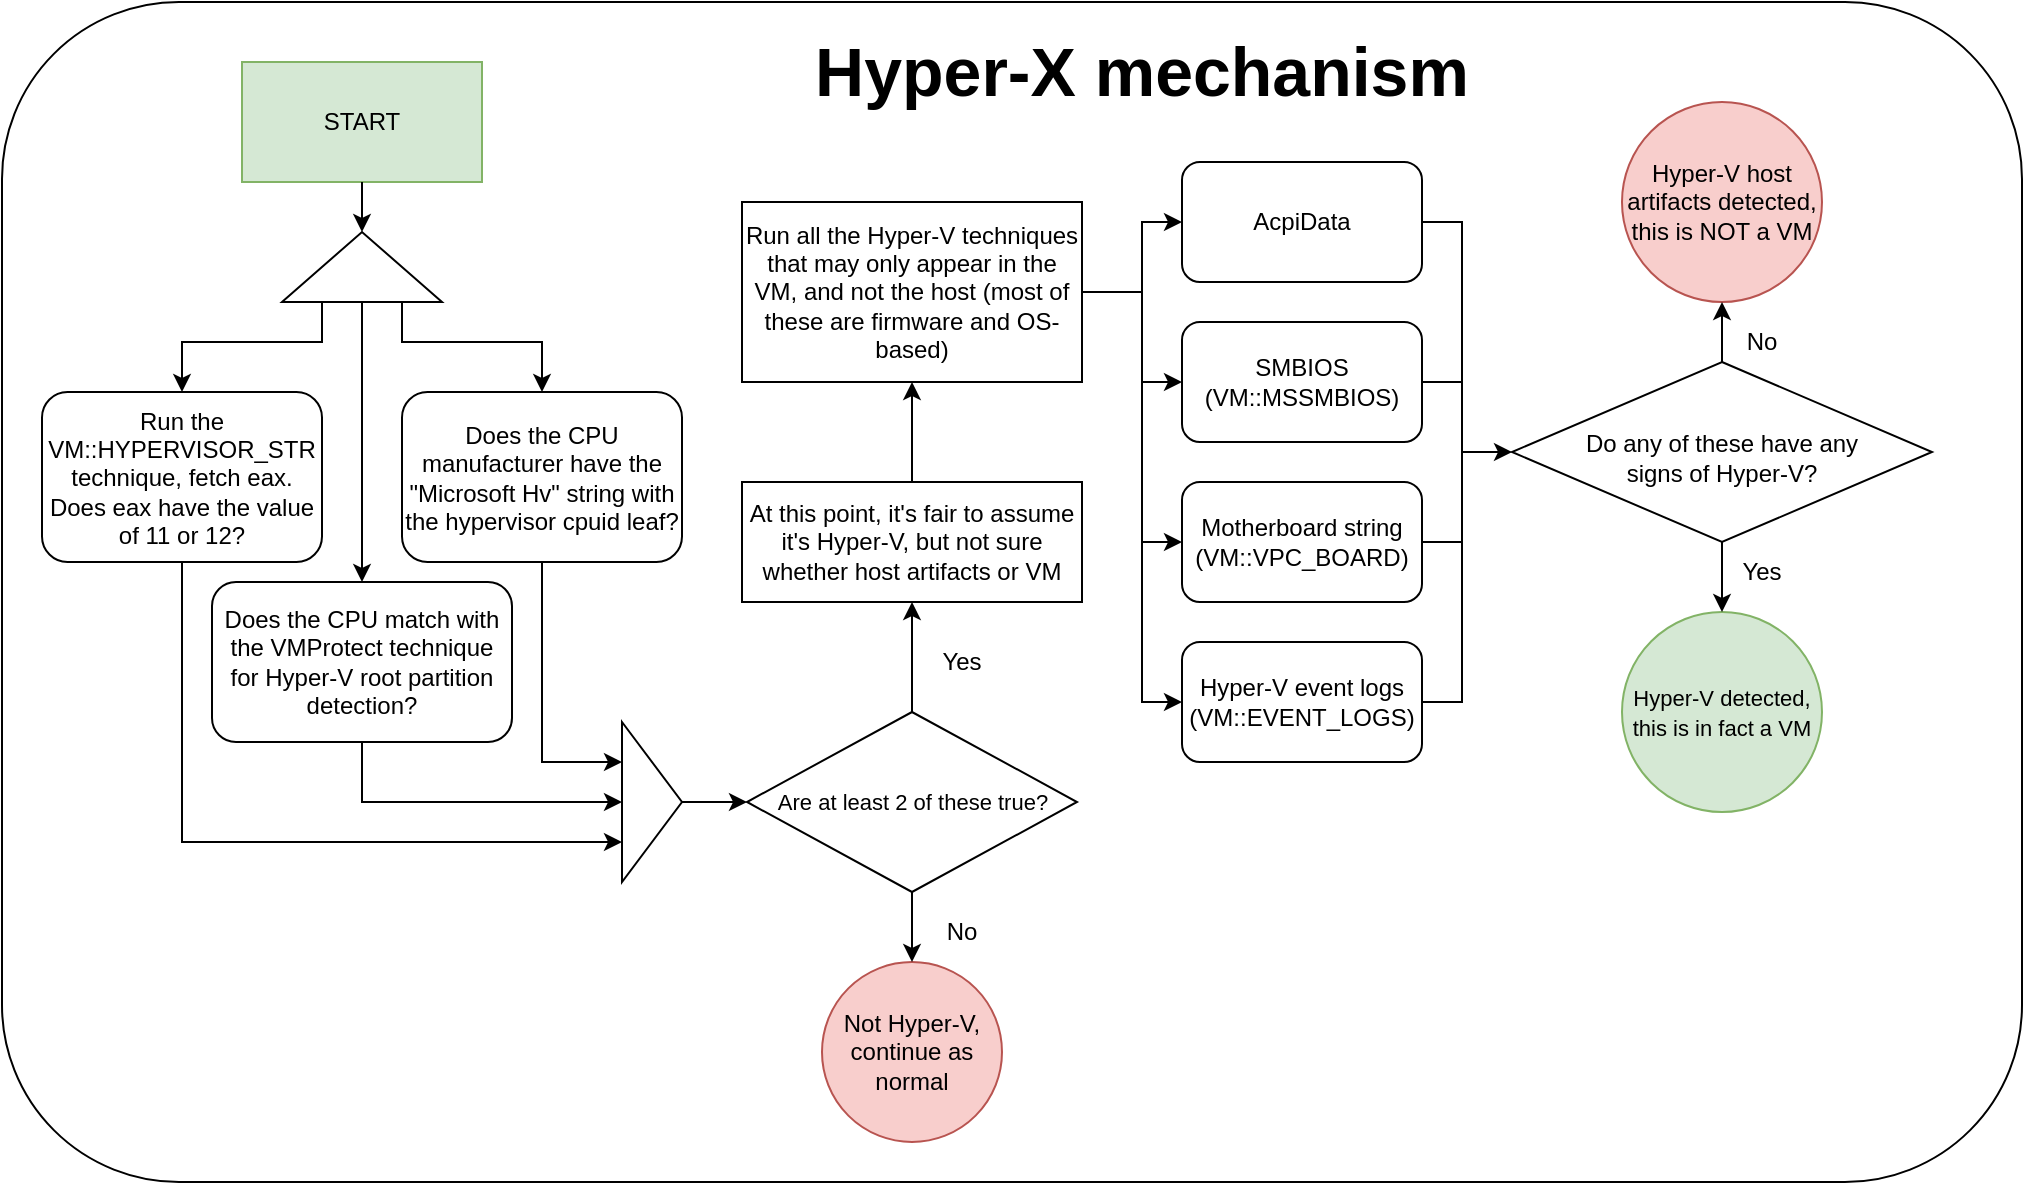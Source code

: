 <mxfile version="24.7.17">
  <diagram name="Page-1" id="zGf0Ftu6_07F7baFzf_Y">
    <mxGraphModel dx="1920" dy="788" grid="1" gridSize="10" guides="1" tooltips="1" connect="1" arrows="1" fold="1" page="1" pageScale="1" pageWidth="850" pageHeight="1100" math="0" shadow="0">
      <root>
        <mxCell id="0" />
        <mxCell id="1" parent="0" />
        <mxCell id="x2cThCooTCoZfJnJUzE6-1" value="" style="rounded=1;whiteSpace=wrap;html=1;" parent="1" vertex="1">
          <mxGeometry x="-10" y="150" width="1010" height="590" as="geometry" />
        </mxCell>
        <mxCell id="x2cThCooTCoZfJnJUzE6-2" value="START" style="rounded=0;whiteSpace=wrap;html=1;fillColor=#d5e8d4;strokeColor=#82b366;" parent="1" vertex="1">
          <mxGeometry x="110" y="180" width="120" height="60" as="geometry" />
        </mxCell>
        <mxCell id="x2cThCooTCoZfJnJUzE6-3" value="&lt;div&gt;Run the VM::HYPERVISOR_STR&lt;/div&gt;&lt;div&gt;technique, fetch eax. Does eax have the value of 11 or 12?&lt;br&gt;&lt;/div&gt;" style="rounded=1;whiteSpace=wrap;html=1;" parent="1" vertex="1">
          <mxGeometry x="10" y="345" width="140" height="85" as="geometry" />
        </mxCell>
        <mxCell id="x2cThCooTCoZfJnJUzE6-8" value="Hyper-X mechanism" style="text;html=1;align=center;verticalAlign=middle;whiteSpace=wrap;rounded=0;fontSize=34;fontStyle=1" parent="1" vertex="1">
          <mxGeometry x="360" y="170" width="400" height="30" as="geometry" />
        </mxCell>
        <mxCell id="x2cThCooTCoZfJnJUzE6-10" value="Not Hyper-V, continue as normal" style="ellipse;whiteSpace=wrap;html=1;aspect=fixed;fillColor=#f8cecc;strokeColor=#b85450;" parent="1" vertex="1">
          <mxGeometry x="400" y="630" width="90" height="90" as="geometry" />
        </mxCell>
        <mxCell id="x2cThCooTCoZfJnJUzE6-17" value="At this point, it&#39;s fair to assume it&#39;s Hyper-V, but not sure whether host artifacts or VM" style="rounded=0;whiteSpace=wrap;html=1;" parent="1" vertex="1">
          <mxGeometry x="360" y="390" width="170" height="60" as="geometry" />
        </mxCell>
        <mxCell id="x2cThCooTCoZfJnJUzE6-20" value="Run all the Hyper-V techniques that may only appear in the VM, and not the host (most of these are firmware and OS-based)" style="rounded=0;whiteSpace=wrap;html=1;" parent="1" vertex="1">
          <mxGeometry x="360" y="250" width="170" height="90" as="geometry" />
        </mxCell>
        <mxCell id="x2cThCooTCoZfJnJUzE6-21" value="" style="endArrow=classic;html=1;rounded=0;entryX=0.5;entryY=1;entryDx=0;entryDy=0;exitX=0.5;exitY=0;exitDx=0;exitDy=0;" parent="1" source="x2cThCooTCoZfJnJUzE6-17" target="x2cThCooTCoZfJnJUzE6-20" edge="1">
          <mxGeometry width="50" height="50" relative="1" as="geometry">
            <mxPoint x="400" y="440" as="sourcePoint" />
            <mxPoint x="450" y="390" as="targetPoint" />
          </mxGeometry>
        </mxCell>
        <mxCell id="x2cThCooTCoZfJnJUzE6-22" value="AcpiData" style="rounded=1;whiteSpace=wrap;html=1;" parent="1" vertex="1">
          <mxGeometry x="580" y="230" width="120" height="60" as="geometry" />
        </mxCell>
        <mxCell id="x2cThCooTCoZfJnJUzE6-23" value="SMBIOS&lt;br&gt;(VM::MSSMBIOS)" style="rounded=1;whiteSpace=wrap;html=1;" parent="1" vertex="1">
          <mxGeometry x="580" y="310" width="120" height="60" as="geometry" />
        </mxCell>
        <mxCell id="x2cThCooTCoZfJnJUzE6-24" value="Motherboard string&lt;br&gt;(VM::VPC_BOARD)" style="rounded=1;whiteSpace=wrap;html=1;" parent="1" vertex="1">
          <mxGeometry x="580" y="390" width="120" height="60" as="geometry" />
        </mxCell>
        <mxCell id="x2cThCooTCoZfJnJUzE6-25" value="Hyper-V event logs&lt;br&gt;(VM::EVENT_LOGS)" style="rounded=1;whiteSpace=wrap;html=1;" parent="1" vertex="1">
          <mxGeometry x="580" y="470" width="120" height="60" as="geometry" />
        </mxCell>
        <mxCell id="x2cThCooTCoZfJnJUzE6-26" value="" style="endArrow=classic;html=1;rounded=0;exitX=1;exitY=0.5;exitDx=0;exitDy=0;entryX=0;entryY=0.5;entryDx=0;entryDy=0;" parent="1" source="x2cThCooTCoZfJnJUzE6-20" target="x2cThCooTCoZfJnJUzE6-22" edge="1">
          <mxGeometry width="50" height="50" relative="1" as="geometry">
            <mxPoint x="690" y="440" as="sourcePoint" />
            <mxPoint x="740" y="390" as="targetPoint" />
            <Array as="points">
              <mxPoint x="560" y="295" />
              <mxPoint x="560" y="260" />
            </Array>
          </mxGeometry>
        </mxCell>
        <mxCell id="x2cThCooTCoZfJnJUzE6-27" value="" style="endArrow=classic;html=1;rounded=0;entryX=0;entryY=0.5;entryDx=0;entryDy=0;" parent="1" target="x2cThCooTCoZfJnJUzE6-23" edge="1">
          <mxGeometry width="50" height="50" relative="1" as="geometry">
            <mxPoint x="560" y="290" as="sourcePoint" />
            <mxPoint x="740" y="390" as="targetPoint" />
            <Array as="points">
              <mxPoint x="560" y="340" />
            </Array>
          </mxGeometry>
        </mxCell>
        <mxCell id="x2cThCooTCoZfJnJUzE6-28" value="" style="endArrow=classic;html=1;rounded=0;entryX=0;entryY=0.5;entryDx=0;entryDy=0;" parent="1" target="x2cThCooTCoZfJnJUzE6-24" edge="1">
          <mxGeometry width="50" height="50" relative="1" as="geometry">
            <mxPoint x="560" y="340" as="sourcePoint" />
            <mxPoint x="740" y="390" as="targetPoint" />
            <Array as="points">
              <mxPoint x="560" y="420" />
            </Array>
          </mxGeometry>
        </mxCell>
        <mxCell id="x2cThCooTCoZfJnJUzE6-29" value="" style="endArrow=classic;html=1;rounded=0;entryX=0;entryY=0.5;entryDx=0;entryDy=0;" parent="1" target="x2cThCooTCoZfJnJUzE6-25" edge="1">
          <mxGeometry width="50" height="50" relative="1" as="geometry">
            <mxPoint x="560" y="410" as="sourcePoint" />
            <mxPoint x="740" y="390" as="targetPoint" />
            <Array as="points">
              <mxPoint x="560" y="500" />
            </Array>
          </mxGeometry>
        </mxCell>
        <mxCell id="x2cThCooTCoZfJnJUzE6-30" value="" style="endArrow=classic;html=1;rounded=0;exitX=1;exitY=0.5;exitDx=0;exitDy=0;entryX=0;entryY=0.5;entryDx=0;entryDy=0;" parent="1" source="x2cThCooTCoZfJnJUzE6-22" target="x2cThCooTCoZfJnJUzE6-31" edge="1">
          <mxGeometry width="50" height="50" relative="1" as="geometry">
            <mxPoint x="690" y="440" as="sourcePoint" />
            <mxPoint x="740" y="390" as="targetPoint" />
            <Array as="points">
              <mxPoint x="720" y="260" />
              <mxPoint x="720" y="375" />
            </Array>
          </mxGeometry>
        </mxCell>
        <mxCell id="x2cThCooTCoZfJnJUzE6-31" value="Do any of these have any&lt;br&gt;signs of Hyper-V?" style="rhombus;whiteSpace=wrap;html=1;spacingTop=6;" parent="1" vertex="1">
          <mxGeometry x="745" y="330" width="210" height="90" as="geometry" />
        </mxCell>
        <mxCell id="x2cThCooTCoZfJnJUzE6-32" value="&lt;font style=&quot;font-size: 11px;&quot;&gt;Hyper-V detected, this is in fact a VM&lt;/font&gt;" style="ellipse;whiteSpace=wrap;html=1;aspect=fixed;fillColor=#d5e8d4;strokeColor=#82b366;" parent="1" vertex="1">
          <mxGeometry x="800" y="455" width="100" height="100" as="geometry" />
        </mxCell>
        <mxCell id="x2cThCooTCoZfJnJUzE6-33" value="Hyper-V host artifacts detected, this is NOT a VM" style="ellipse;whiteSpace=wrap;html=1;aspect=fixed;fillColor=#f8cecc;strokeColor=#b85450;" parent="1" vertex="1">
          <mxGeometry x="800" y="200" width="100" height="100" as="geometry" />
        </mxCell>
        <mxCell id="x2cThCooTCoZfJnJUzE6-34" value="" style="endArrow=none;html=1;rounded=0;exitX=1;exitY=0.5;exitDx=0;exitDy=0;endFill=0;" parent="1" source="x2cThCooTCoZfJnJUzE6-23" edge="1">
          <mxGeometry width="50" height="50" relative="1" as="geometry">
            <mxPoint x="690" y="440" as="sourcePoint" />
            <mxPoint x="720" y="340" as="targetPoint" />
          </mxGeometry>
        </mxCell>
        <mxCell id="x2cThCooTCoZfJnJUzE6-35" value="" style="endArrow=none;html=1;rounded=0;exitX=1;exitY=0.5;exitDx=0;exitDy=0;endFill=0;" parent="1" source="x2cThCooTCoZfJnJUzE6-24" edge="1">
          <mxGeometry width="50" height="50" relative="1" as="geometry">
            <mxPoint x="710" y="350" as="sourcePoint" />
            <mxPoint x="720" y="420" as="targetPoint" />
          </mxGeometry>
        </mxCell>
        <mxCell id="x2cThCooTCoZfJnJUzE6-36" value="" style="endArrow=none;html=1;rounded=0;exitX=1;exitY=0.5;exitDx=0;exitDy=0;endFill=0;" parent="1" source="x2cThCooTCoZfJnJUzE6-25" edge="1">
          <mxGeometry width="50" height="50" relative="1" as="geometry">
            <mxPoint x="690" y="440" as="sourcePoint" />
            <mxPoint x="720" y="370" as="targetPoint" />
            <Array as="points">
              <mxPoint x="720" y="500" />
            </Array>
          </mxGeometry>
        </mxCell>
        <mxCell id="x2cThCooTCoZfJnJUzE6-38" value="" style="endArrow=classic;html=1;rounded=0;entryX=0.5;entryY=0;entryDx=0;entryDy=0;exitX=0.5;exitY=1;exitDx=0;exitDy=0;" parent="1" source="x2cThCooTCoZfJnJUzE6-31" target="x2cThCooTCoZfJnJUzE6-32" edge="1">
          <mxGeometry width="50" height="50" relative="1" as="geometry">
            <mxPoint x="690" y="440" as="sourcePoint" />
            <mxPoint x="740" y="390" as="targetPoint" />
          </mxGeometry>
        </mxCell>
        <mxCell id="x2cThCooTCoZfJnJUzE6-39" value="Yes" style="text;html=1;align=center;verticalAlign=middle;whiteSpace=wrap;rounded=0;" parent="1" vertex="1">
          <mxGeometry x="840" y="420" width="60" height="30" as="geometry" />
        </mxCell>
        <mxCell id="x2cThCooTCoZfJnJUzE6-40" value="" style="endArrow=classic;html=1;rounded=0;entryX=0.5;entryY=1;entryDx=0;entryDy=0;exitX=0.5;exitY=0;exitDx=0;exitDy=0;" parent="1" source="x2cThCooTCoZfJnJUzE6-31" target="x2cThCooTCoZfJnJUzE6-33" edge="1">
          <mxGeometry width="50" height="50" relative="1" as="geometry">
            <mxPoint x="690" y="440" as="sourcePoint" />
            <mxPoint x="740" y="390" as="targetPoint" />
          </mxGeometry>
        </mxCell>
        <mxCell id="x2cThCooTCoZfJnJUzE6-41" value="No" style="text;html=1;align=center;verticalAlign=middle;whiteSpace=wrap;rounded=0;" parent="1" vertex="1">
          <mxGeometry x="840" y="305" width="60" height="30" as="geometry" />
        </mxCell>
        <mxCell id="4PM8ViUepl_GfYZcxHRn-1" value="&lt;font style=&quot;font-size: 11px;&quot;&gt;Are at least 2 of these true?&lt;/font&gt;" style="rhombus;whiteSpace=wrap;html=1;" vertex="1" parent="1">
          <mxGeometry x="362.5" y="505" width="165" height="90" as="geometry" />
        </mxCell>
        <mxCell id="4PM8ViUepl_GfYZcxHRn-2" value="" style="endArrow=classic;html=1;rounded=0;exitX=0.5;exitY=1;exitDx=0;exitDy=0;entryX=0.5;entryY=0;entryDx=0;entryDy=0;" edge="1" parent="1" source="4PM8ViUepl_GfYZcxHRn-1" target="x2cThCooTCoZfJnJUzE6-10">
          <mxGeometry width="50" height="50" relative="1" as="geometry">
            <mxPoint x="400" y="500" as="sourcePoint" />
            <mxPoint x="450" y="450" as="targetPoint" />
          </mxGeometry>
        </mxCell>
        <mxCell id="4PM8ViUepl_GfYZcxHRn-3" value="&lt;div&gt;No&lt;/div&gt;" style="text;html=1;align=center;verticalAlign=middle;whiteSpace=wrap;rounded=0;" vertex="1" parent="1">
          <mxGeometry x="440" y="600" width="60" height="30" as="geometry" />
        </mxCell>
        <mxCell id="4PM8ViUepl_GfYZcxHRn-5" value="" style="endArrow=classic;html=1;rounded=0;exitX=0.5;exitY=0;exitDx=0;exitDy=0;entryX=0.5;entryY=1;entryDx=0;entryDy=0;" edge="1" parent="1" source="4PM8ViUepl_GfYZcxHRn-1" target="x2cThCooTCoZfJnJUzE6-17">
          <mxGeometry width="50" height="50" relative="1" as="geometry">
            <mxPoint x="400" y="500" as="sourcePoint" />
            <mxPoint x="450" y="450" as="targetPoint" />
          </mxGeometry>
        </mxCell>
        <mxCell id="4PM8ViUepl_GfYZcxHRn-6" value="Yes" style="text;html=1;align=center;verticalAlign=middle;whiteSpace=wrap;rounded=0;" vertex="1" parent="1">
          <mxGeometry x="440" y="465" width="60" height="30" as="geometry" />
        </mxCell>
        <mxCell id="4PM8ViUepl_GfYZcxHRn-9" value="Does the CPU manufacturer have the &quot;Microsoft Hv&quot; string with the hypervisor cpuid leaf?" style="rounded=1;whiteSpace=wrap;html=1;" vertex="1" parent="1">
          <mxGeometry x="190" y="345" width="140" height="85" as="geometry" />
        </mxCell>
        <mxCell id="4PM8ViUepl_GfYZcxHRn-10" value="Does the CPU match with the VMProtect technique for Hyper-V root partition detection?" style="rounded=1;whiteSpace=wrap;html=1;" vertex="1" parent="1">
          <mxGeometry x="95" y="440" width="150" height="80" as="geometry" />
        </mxCell>
        <mxCell id="4PM8ViUepl_GfYZcxHRn-14" value="" style="endArrow=classic;html=1;rounded=0;exitX=0.5;exitY=1;exitDx=0;exitDy=0;entryX=0;entryY=0.75;entryDx=0;entryDy=0;" edge="1" parent="1" source="x2cThCooTCoZfJnJUzE6-3" target="4PM8ViUepl_GfYZcxHRn-18">
          <mxGeometry width="50" height="50" relative="1" as="geometry">
            <mxPoint x="200" y="500" as="sourcePoint" />
            <mxPoint x="250" y="450" as="targetPoint" />
            <Array as="points">
              <mxPoint x="80" y="570" />
            </Array>
          </mxGeometry>
        </mxCell>
        <mxCell id="4PM8ViUepl_GfYZcxHRn-15" value="" style="endArrow=classic;html=1;rounded=0;exitX=0.5;exitY=1;exitDx=0;exitDy=0;entryX=0;entryY=0.5;entryDx=0;entryDy=0;" edge="1" parent="1" source="4PM8ViUepl_GfYZcxHRn-10" target="4PM8ViUepl_GfYZcxHRn-18">
          <mxGeometry width="50" height="50" relative="1" as="geometry">
            <mxPoint x="200" y="500" as="sourcePoint" />
            <mxPoint x="170" y="550" as="targetPoint" />
            <Array as="points">
              <mxPoint x="170" y="550" />
            </Array>
          </mxGeometry>
        </mxCell>
        <mxCell id="4PM8ViUepl_GfYZcxHRn-16" value="" style="endArrow=classic;html=1;rounded=0;exitX=0.5;exitY=1;exitDx=0;exitDy=0;entryX=0;entryY=0.25;entryDx=0;entryDy=0;" edge="1" parent="1" source="4PM8ViUepl_GfYZcxHRn-9" target="4PM8ViUepl_GfYZcxHRn-18">
          <mxGeometry width="50" height="50" relative="1" as="geometry">
            <mxPoint x="200" y="500" as="sourcePoint" />
            <mxPoint x="265" y="550" as="targetPoint" />
            <Array as="points">
              <mxPoint x="260" y="530" />
            </Array>
          </mxGeometry>
        </mxCell>
        <mxCell id="4PM8ViUepl_GfYZcxHRn-18" value="" style="triangle;whiteSpace=wrap;html=1;" vertex="1" parent="1">
          <mxGeometry x="300" y="510" width="30" height="80" as="geometry" />
        </mxCell>
        <mxCell id="4PM8ViUepl_GfYZcxHRn-19" value="" style="endArrow=classic;html=1;rounded=0;exitX=1;exitY=0.5;exitDx=0;exitDy=0;entryX=0;entryY=0.5;entryDx=0;entryDy=0;" edge="1" parent="1" source="4PM8ViUepl_GfYZcxHRn-18" target="4PM8ViUepl_GfYZcxHRn-1">
          <mxGeometry width="50" height="50" relative="1" as="geometry">
            <mxPoint x="230" y="500" as="sourcePoint" />
            <mxPoint x="280" y="450" as="targetPoint" />
          </mxGeometry>
        </mxCell>
        <mxCell id="4PM8ViUepl_GfYZcxHRn-20" value="" style="triangle;whiteSpace=wrap;html=1;direction=north;" vertex="1" parent="1">
          <mxGeometry x="130" y="265" width="80" height="35" as="geometry" />
        </mxCell>
        <mxCell id="4PM8ViUepl_GfYZcxHRn-22" value="" style="endArrow=classic;html=1;rounded=0;exitX=0.5;exitY=1;exitDx=0;exitDy=0;" edge="1" parent="1" source="x2cThCooTCoZfJnJUzE6-2" target="4PM8ViUepl_GfYZcxHRn-20">
          <mxGeometry width="50" height="50" relative="1" as="geometry">
            <mxPoint x="380" y="500" as="sourcePoint" />
            <mxPoint x="170" y="260" as="targetPoint" />
          </mxGeometry>
        </mxCell>
        <mxCell id="4PM8ViUepl_GfYZcxHRn-23" value="" style="endArrow=classic;html=1;rounded=0;exitX=0;exitY=0.75;exitDx=0;exitDy=0;entryX=0.5;entryY=0;entryDx=0;entryDy=0;" edge="1" parent="1" source="4PM8ViUepl_GfYZcxHRn-20" target="4PM8ViUepl_GfYZcxHRn-9">
          <mxGeometry width="50" height="50" relative="1" as="geometry">
            <mxPoint x="200" y="500" as="sourcePoint" />
            <mxPoint x="250" y="450" as="targetPoint" />
            <Array as="points">
              <mxPoint x="190" y="320" />
              <mxPoint x="260" y="320" />
            </Array>
          </mxGeometry>
        </mxCell>
        <mxCell id="4PM8ViUepl_GfYZcxHRn-24" value="" style="endArrow=classic;html=1;rounded=0;exitX=0;exitY=0.5;exitDx=0;exitDy=0;entryX=0.5;entryY=0;entryDx=0;entryDy=0;" edge="1" parent="1" source="4PM8ViUepl_GfYZcxHRn-20" target="4PM8ViUepl_GfYZcxHRn-10">
          <mxGeometry width="50" height="50" relative="1" as="geometry">
            <mxPoint x="200" y="500" as="sourcePoint" />
            <mxPoint x="250" y="450" as="targetPoint" />
          </mxGeometry>
        </mxCell>
        <mxCell id="4PM8ViUepl_GfYZcxHRn-25" value="" style="endArrow=classic;html=1;rounded=0;exitX=0;exitY=0.25;exitDx=0;exitDy=0;entryX=0.5;entryY=0;entryDx=0;entryDy=0;" edge="1" parent="1" source="4PM8ViUepl_GfYZcxHRn-20" target="x2cThCooTCoZfJnJUzE6-3">
          <mxGeometry width="50" height="50" relative="1" as="geometry">
            <mxPoint x="200" y="500" as="sourcePoint" />
            <mxPoint x="250" y="450" as="targetPoint" />
            <Array as="points">
              <mxPoint x="150" y="320" />
              <mxPoint x="80" y="320" />
            </Array>
          </mxGeometry>
        </mxCell>
      </root>
    </mxGraphModel>
  </diagram>
</mxfile>
